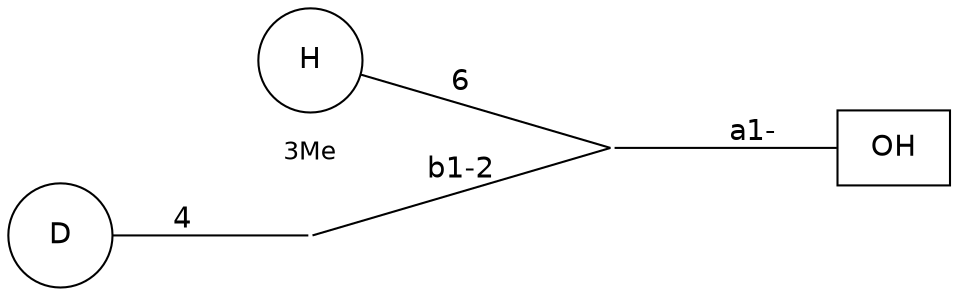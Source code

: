 graph G {graph [splines=false dpi=72 outputorder="edgesfirst"];
node [shape="none" fontname=DejaVuSans labelfontsize=12 label="none" size=50 fixedsize="true" scale="true"];
edge [labelfontsize=12 fontname=DejaVuSans labeldistance=1.2 labelangle=320.0];
rankdir=LR nodesep="0.05" ranksep="0.8";
0 [shape=box label="OH"]
1 [label="" height="0.7" image="includes/MolecularMetadata/Sugars/SNFG_Symbol_Images/DMan.svg"];
2 [shape=circle height="0.7" label="H"];
3 [label="" height="0.7" image="includes/MolecularMetadata/Sugars/SNFG_Symbol_Images/DGlc.svg"];
b3 [shape="plaintext" fontsize="12" height="0.3" labelloc=b label="3Me"];
{rank="same" b3 3};
{nodesep="0.2" b3 3};
b3--3 [style=invis];
4 [shape=circle height="0.7" label="D"];
1--0 [label="a1-" headclip=true tailclip=false];
2--1 [label="6" headclip=false tailclip=true];
3--1 [label="b1-2" headclip=false tailclip=false];
4--3 [label="4" headclip=false tailclip=true];
}
